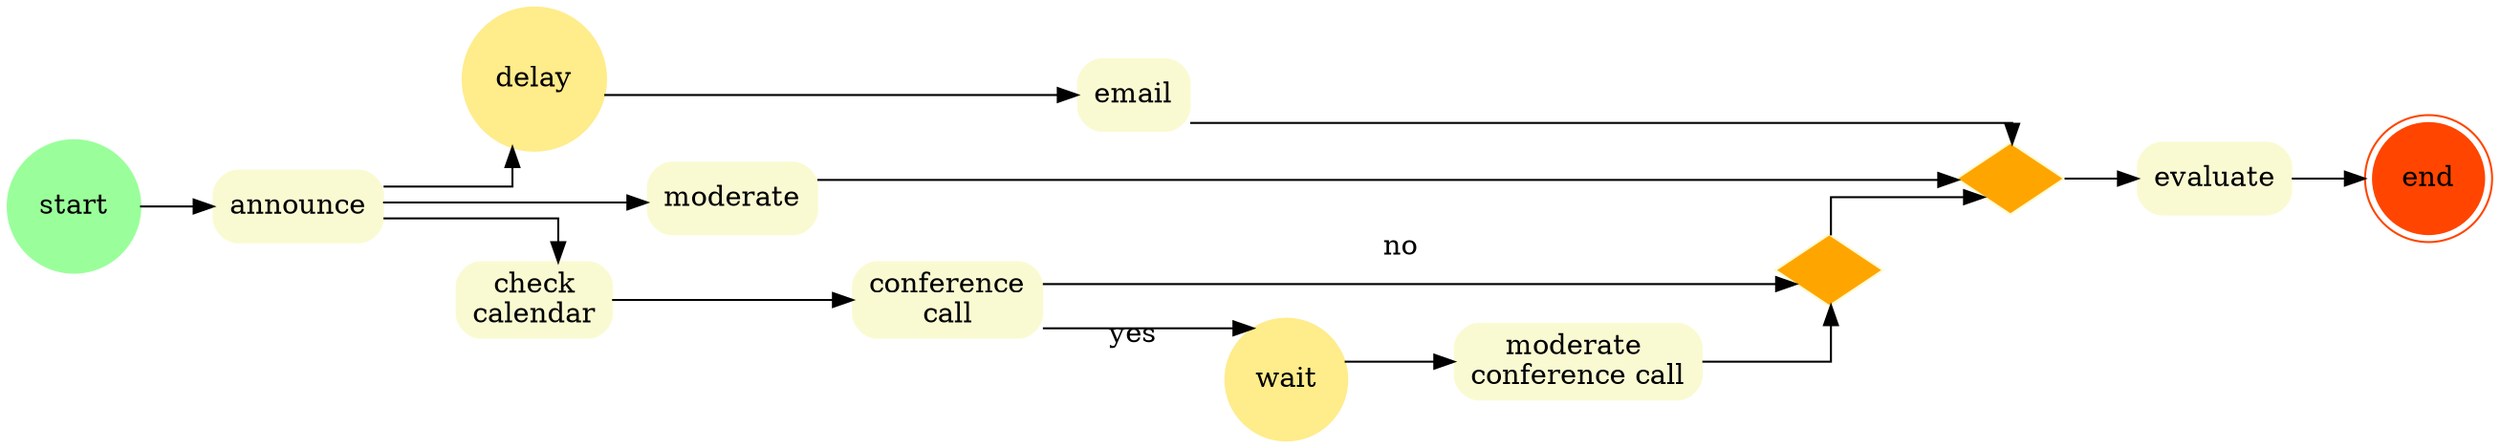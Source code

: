 digraph BPMN {
  splines=ortho;
  rankdir=LR;
  node[shape=rectangle style="rounded,filled" color="lightgoldenrodyellow" ]
  start[shape=circle color=palegreen1]
  end[shape=doublecircle color=orangered]
  join, join2[shape=diamond label="" style="filled" fillcolor=orange]
  wait, delay[shape=circle color="lightgoldenrod1"]
  start -> announce
  announce -> delay
  announce -> moderate
  moderate -> join2
  delay -> email
  email->join2
  check_cal[label="check\ncalendar"]
  announce -> check_cal
  conf_call[label="conference\ncall"]
  check_cal -> conf_call
  conf_call -> wait[label=yes]
  moderate_conf[label="moderate \nconference call"]
  wait -> moderate_conf
  moderate_conf -> join
  conf_call -> join[label=no]
  join->join2
  join2->evaluate
  evaluate->end
}
